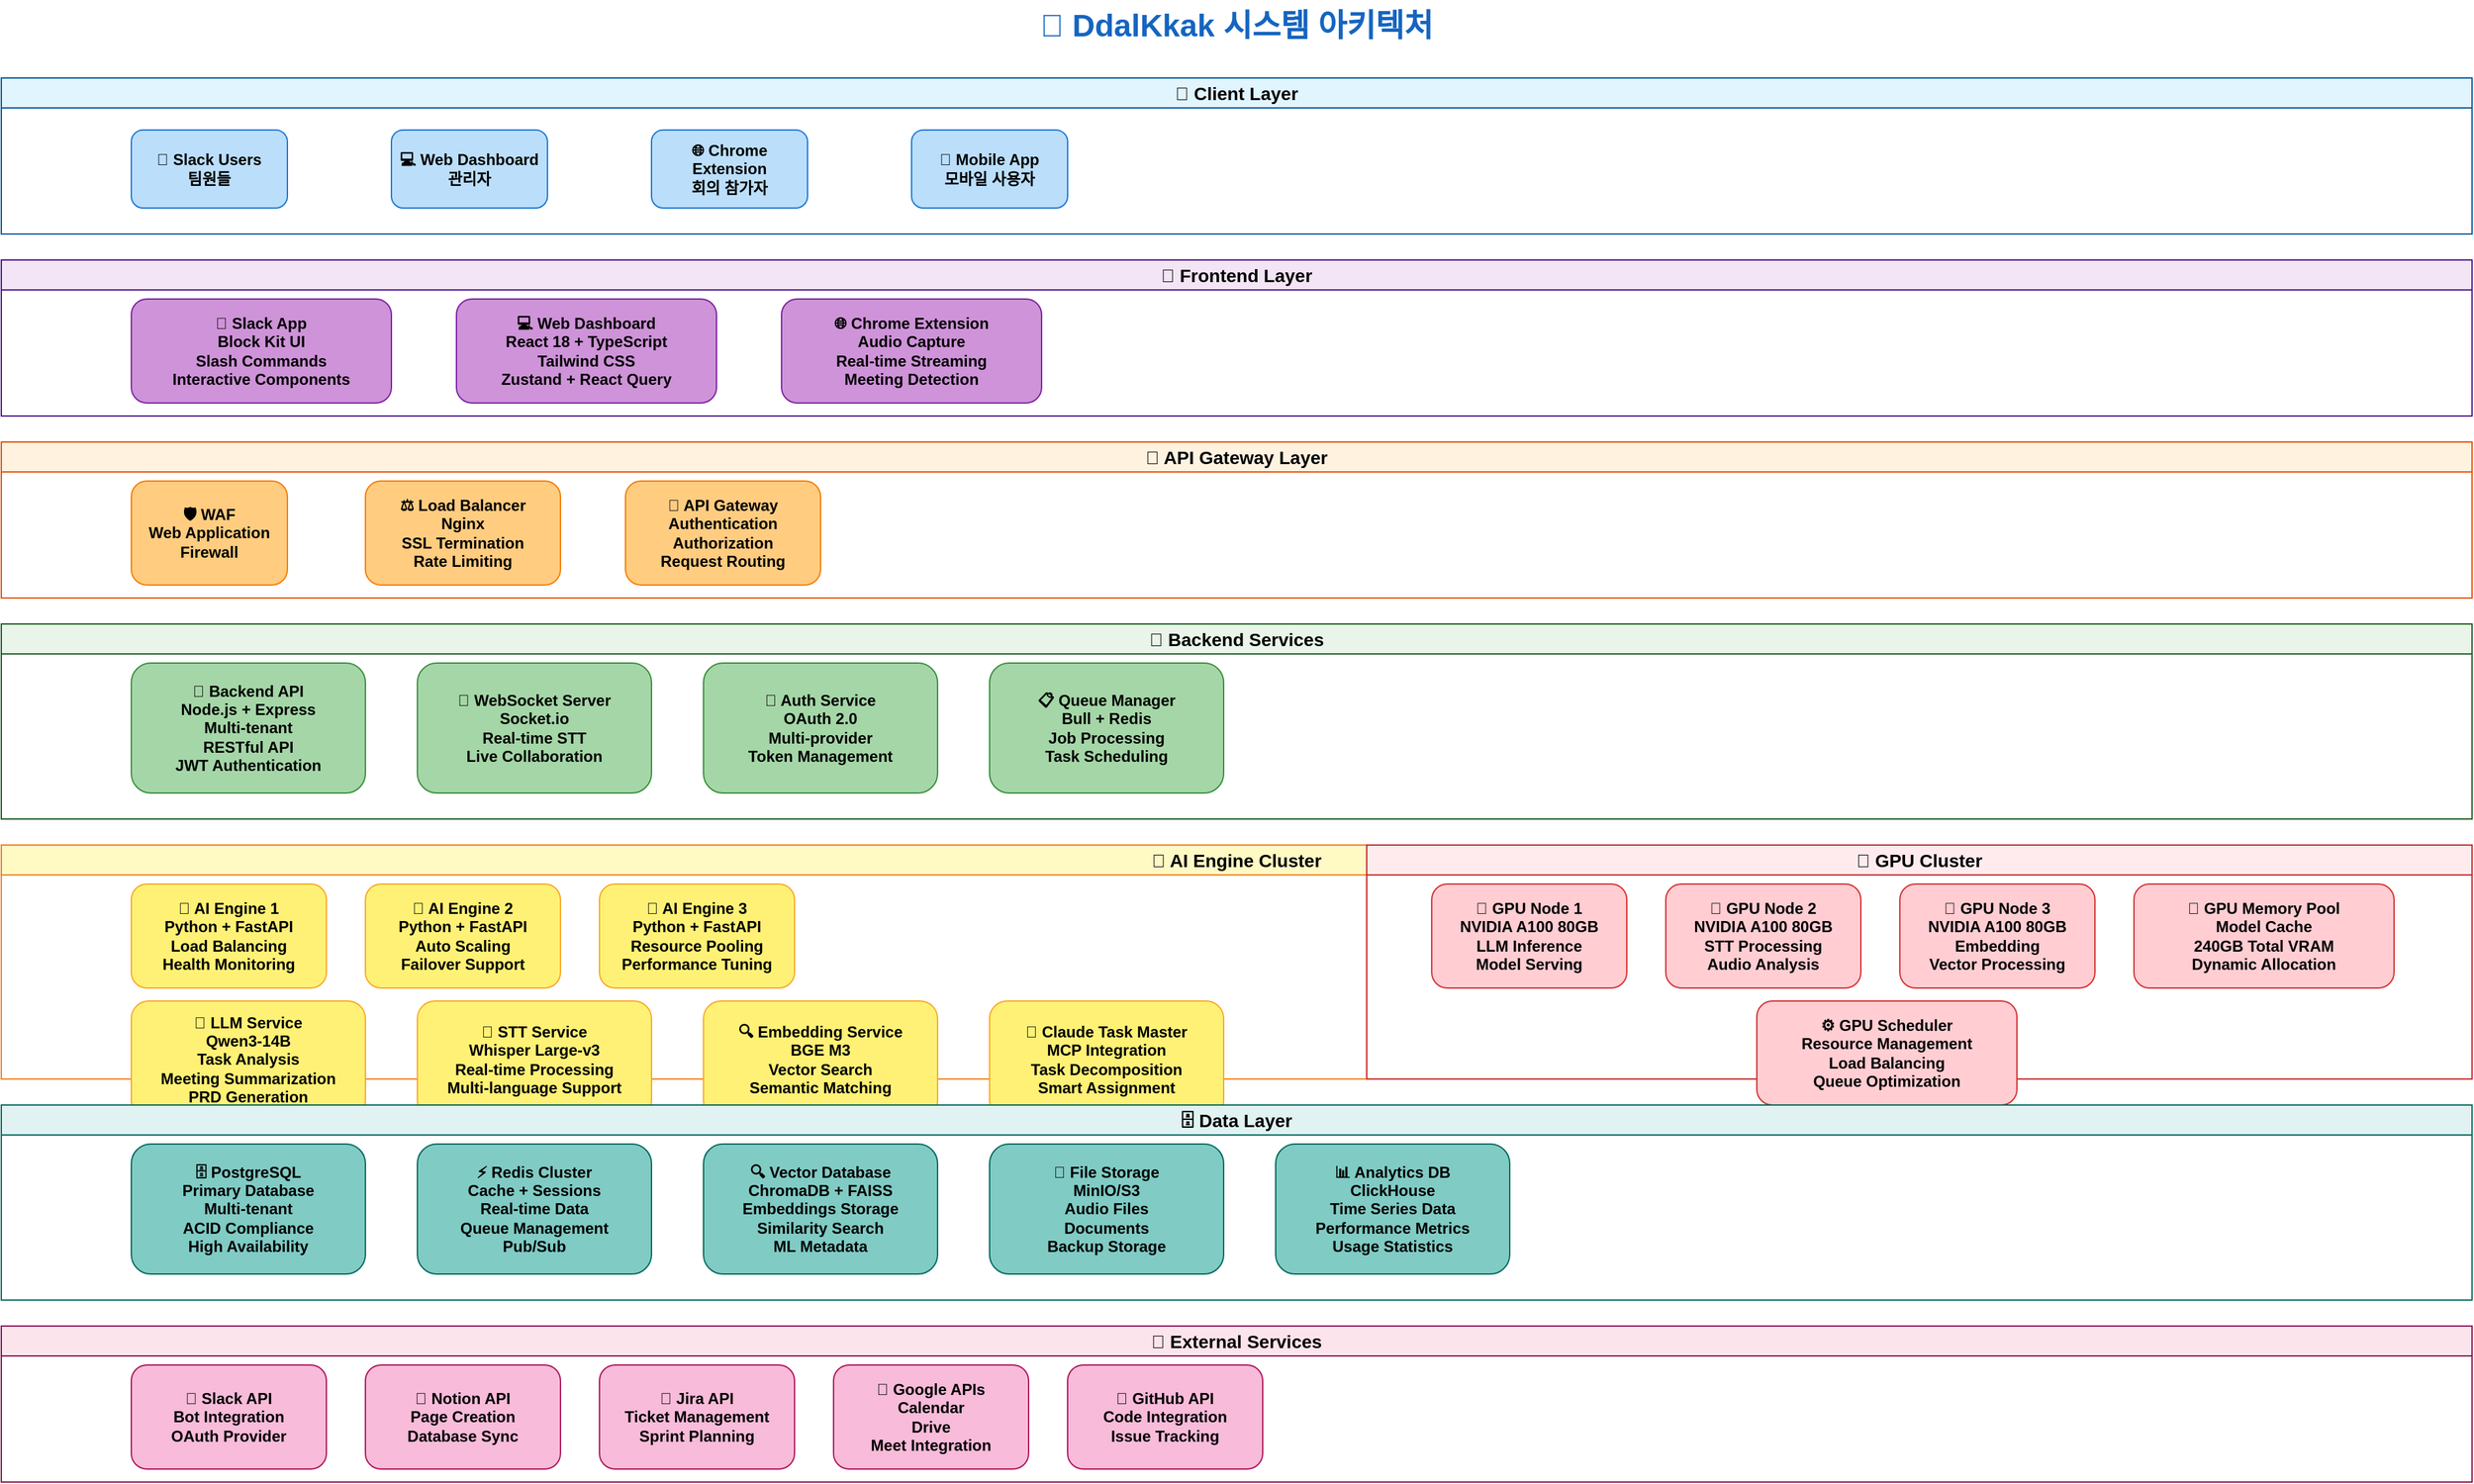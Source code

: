 <mxfile version="22.1.16" type="device">
  <diagram name="DdalKkak-Architecture" id="system-architecture">
    <mxGraphModel dx="2000" dy="1200" grid="1" gridSize="10" guides="1" tooltips="1" connect="1" arrows="1" fold="1" page="1" pageScale="1" pageWidth="2000" pageHeight="1400" math="0" shadow="0">
      <root>
        <mxCell id="0" />
        <mxCell id="1" parent="0" />
        
        <!-- 제목 -->
        <mxCell id="title" value="🚀 DdalKkak 시스템 아키텍처" style="text;html=1;strokeColor=none;fillColor=none;align=center;verticalAlign=middle;whiteSpace=wrap;rounded=0;fontSize=24;fontStyle=1;fontColor=#1565C0;" vertex="1" parent="1">
          <mxGeometry x="800" y="20" width="400" height="40" as="geometry" />
        </mxCell>
        
        <!-- 사용자 레이어 -->
        <mxCell id="client-layer" value="👥 Client Layer" style="swimlane;whiteSpace=wrap;html=1;fillColor=#e1f5fe;strokeColor=#01579b;fontStyle=1;fontSize=14;" vertex="1" parent="1">
          <mxGeometry x="50" y="80" width="1900" height="120" as="geometry" />
        </mxCell>
        
        <mxCell id="slack-users" value="👤 Slack Users&lt;br/&gt;팀원들" style="rounded=1;whiteSpace=wrap;html=1;fillColor=#bbdefb;strokeColor=#1976d2;fontStyle=1;" vertex="1" parent="client-layer">
          <mxGeometry x="100" y="40" width="120" height="60" as="geometry" />
        </mxCell>
        
        <mxCell id="web-users" value="💻 Web Dashboard&lt;br/&gt;관리자" style="rounded=1;whiteSpace=wrap;html=1;fillColor=#bbdefb;strokeColor=#1976d2;fontStyle=1;" vertex="1" parent="client-layer">
          <mxGeometry x="300" y="40" width="120" height="60" as="geometry" />
        </mxCell>
        
        <mxCell id="chrome-users" value="🌐 Chrome Extension&lt;br/&gt;회의 참가자" style="rounded=1;whiteSpace=wrap;html=1;fillColor=#bbdefb;strokeColor=#1976d2;fontStyle=1;" vertex="1" parent="client-layer">
          <mxGeometry x="500" y="40" width="120" height="60" as="geometry" />
        </mxCell>
        
        <mxCell id="mobile-users" value="📱 Mobile App&lt;br/&gt;모바일 사용자" style="rounded=1;whiteSpace=wrap;html=1;fillColor=#bbdefb;strokeColor=#1976d2;fontStyle=1;" vertex="1" parent="client-layer">
          <mxGeometry x="700" y="40" width="120" height="60" as="geometry" />
        </mxCell>
        
        <!-- 프론트엔드 레이어 -->
        <mxCell id="frontend-layer" value="🎨 Frontend Layer" style="swimlane;whiteSpace=wrap;html=1;fillColor=#f3e5f5;strokeColor=#4a148c;fontStyle=1;fontSize=14;" vertex="1" parent="1">
          <mxGeometry x="50" y="220" width="1900" height="120" as="geometry" />
        </mxCell>
        
        <mxCell id="slack-app" value="📱 Slack App&lt;br/&gt;Block Kit UI&lt;br/&gt;Slash Commands&lt;br/&gt;Interactive Components" style="rounded=1;whiteSpace=wrap;html=1;fillColor=#ce93d8;strokeColor=#7b1fa2;fontStyle=1;" vertex="1" parent="frontend-layer">
          <mxGeometry x="100" y="30" width="200" height="80" as="geometry" />
        </mxCell>
        
        <mxCell id="web-dashboard" value="💻 Web Dashboard&lt;br/&gt;React 18 + TypeScript&lt;br/&gt;Tailwind CSS&lt;br/&gt;Zustand + React Query" style="rounded=1;whiteSpace=wrap;html=1;fillColor=#ce93d8;strokeColor=#7b1fa2;fontStyle=1;" vertex="1" parent="frontend-layer">
          <mxGeometry x="350" y="30" width="200" height="80" as="geometry" />
        </mxCell>
        
        <mxCell id="chrome-ext" value="🌐 Chrome Extension&lt;br/&gt;Audio Capture&lt;br/&gt;Real-time Streaming&lt;br/&gt;Meeting Detection" style="rounded=1;whiteSpace=wrap;html=1;fillColor=#ce93d8;strokeColor=#7b1fa2;fontStyle=1;" vertex="1" parent="frontend-layer">
          <mxGeometry x="600" y="30" width="200" height="80" as="geometry" />
        </mxCell>
        
        <!-- API 게이트웨이 레이어 -->
        <mxCell id="gateway-layer" value="🔀 API Gateway Layer" style="swimlane;whiteSpace=wrap;html=1;fillColor=#fff3e0;strokeColor=#e65100;fontStyle=1;fontSize=14;" vertex="1" parent="1">
          <mxGeometry x="50" y="360" width="1900" height="120" as="geometry" />
        </mxCell>
        
        <mxCell id="waf" value="🛡️ WAF&lt;br/&gt;Web Application&lt;br/&gt;Firewall" style="rounded=1;whiteSpace=wrap;html=1;fillColor=#ffcc80;strokeColor=#f57c00;fontStyle=1;" vertex="1" parent="gateway-layer">
          <mxGeometry x="100" y="30" width="120" height="80" as="geometry" />
        </mxCell>
        
        <mxCell id="load-balancer" value="⚖️ Load Balancer&lt;br/&gt;Nginx&lt;br/&gt;SSL Termination&lt;br/&gt;Rate Limiting" style="rounded=1;whiteSpace=wrap;html=1;fillColor=#ffcc80;strokeColor=#f57c00;fontStyle=1;" vertex="1" parent="gateway-layer">
          <mxGeometry x="280" y="30" width="150" height="80" as="geometry" />
        </mxCell>
        
        <mxCell id="api-gateway" value="🔀 API Gateway&lt;br/&gt;Authentication&lt;br/&gt;Authorization&lt;br/&gt;Request Routing" style="rounded=1;whiteSpace=wrap;html=1;fillColor=#ffcc80;strokeColor=#f57c00;fontStyle=1;" vertex="1" parent="gateway-layer">
          <mxGeometry x="480" y="30" width="150" height="80" as="geometry" />
        </mxCell>
        
        <!-- 백엔드 서비스 레이어 -->
        <mxCell id="backend-layer" value="🔧 Backend Services" style="swimlane;whiteSpace=wrap;html=1;fillColor=#e8f5e8;strokeColor=#1b5e20;fontStyle=1;fontSize=14;" vertex="1" parent="1">
          <mxGeometry x="50" y="500" width="1900" height="150" as="geometry" />
        </mxCell>
        
        <mxCell id="backend-api" value="🔧 Backend API&lt;br/&gt;Node.js + Express&lt;br/&gt;Multi-tenant&lt;br/&gt;RESTful API&lt;br/&gt;JWT Authentication" style="rounded=1;whiteSpace=wrap;html=1;fillColor=#a5d6a7;strokeColor=#388e3c;fontStyle=1;" vertex="1" parent="backend-layer">
          <mxGeometry x="100" y="30" width="180" height="100" as="geometry" />
        </mxCell>
        
        <mxCell id="websocket" value="📡 WebSocket Server&lt;br/&gt;Socket.io&lt;br/&gt;Real-time STT&lt;br/&gt;Live Collaboration" style="rounded=1;whiteSpace=wrap;html=1;fillColor=#a5d6a7;strokeColor=#388e3c;fontStyle=1;" vertex="1" parent="backend-layer">
          <mxGeometry x="320" y="30" width="180" height="100" as="geometry" />
        </mxCell>
        
        <mxCell id="auth-service" value="🔐 Auth Service&lt;br/&gt;OAuth 2.0&lt;br/&gt;Multi-provider&lt;br/&gt;Token Management" style="rounded=1;whiteSpace=wrap;html=1;fillColor=#a5d6a7;strokeColor=#388e3c;fontStyle=1;" vertex="1" parent="backend-layer">
          <mxGeometry x="540" y="30" width="180" height="100" as="geometry" />
        </mxCell>
        
        <mxCell id="queue-manager" value="📋 Queue Manager&lt;br/&gt;Bull + Redis&lt;br/&gt;Job Processing&lt;br/&gt;Task Scheduling" style="rounded=1;whiteSpace=wrap;html=1;fillColor=#a5d6a7;strokeColor=#388e3c;fontStyle=1;" vertex="1" parent="backend-layer">
          <mxGeometry x="760" y="30" width="180" height="100" as="geometry" />
        </mxCell>
        
        <!-- AI 엔진 클러스터 -->
        <mxCell id="ai-layer" value="🤖 AI Engine Cluster" style="swimlane;whiteSpace=wrap;html=1;fillColor=#fff9c4;strokeColor=#f57f17;fontStyle=1;fontSize=14;" vertex="1" parent="1">
          <mxGeometry x="50" y="670" width="1900" height="180" as="geometry" />
        </mxCell>
        
        <mxCell id="ai-engine-1" value="🤖 AI Engine 1&lt;br/&gt;Python + FastAPI&lt;br/&gt;Load Balancing&lt;br/&gt;Health Monitoring" style="rounded=1;whiteSpace=wrap;html=1;fillColor=#fff176;strokeColor=#f9a825;fontStyle=1;" vertex="1" parent="ai-layer">
          <mxGeometry x="100" y="30" width="150" height="80" as="geometry" />
        </mxCell>
        
        <mxCell id="ai-engine-2" value="🤖 AI Engine 2&lt;br/&gt;Python + FastAPI&lt;br/&gt;Auto Scaling&lt;br/&gt;Failover Support" style="rounded=1;whiteSpace=wrap;html=1;fillColor=#fff176;strokeColor=#f9a825;fontStyle=1;" vertex="1" parent="ai-layer">
          <mxGeometry x="280" y="30" width="150" height="80" as="geometry" />
        </mxCell>
        
        <mxCell id="ai-engine-3" value="🤖 AI Engine 3&lt;br/&gt;Python + FastAPI&lt;br/&gt;Resource Pooling&lt;br/&gt;Performance Tuning" style="rounded=1;whiteSpace=wrap;html=1;fillColor=#fff176;strokeColor=#f9a825;fontStyle=1;" vertex="1" parent="ai-layer">
          <mxGeometry x="460" y="30" width="150" height="80" as="geometry" />
        </mxCell>
        
        <mxCell id="llm-service" value="🧠 LLM Service&lt;br/&gt;Qwen3-14B&lt;br/&gt;Task Analysis&lt;br/&gt;Meeting Summarization&lt;br/&gt;PRD Generation" style="rounded=1;whiteSpace=wrap;html=1;fillColor=#fff176;strokeColor=#f9a825;fontStyle=1;" vertex="1" parent="ai-layer">
          <mxGeometry x="100" y="120" width="180" height="90" as="geometry" />
        </mxCell>
        
        <mxCell id="stt-service" value="🎤 STT Service&lt;br/&gt;Whisper Large-v3&lt;br/&gt;Real-time Processing&lt;br/&gt;Multi-language Support" style="rounded=1;whiteSpace=wrap;html=1;fillColor=#fff176;strokeColor=#f9a825;fontStyle=1;" vertex="1" parent="ai-layer">
          <mxGeometry x="320" y="120" width="180" height="90" as="geometry" />
        </mxCell>
        
        <mxCell id="embedding-service" value="🔍 Embedding Service&lt;br/&gt;BGE M3&lt;br/&gt;Vector Search&lt;br/&gt;Semantic Matching" style="rounded=1;whiteSpace=wrap;html=1;fillColor=#fff176;strokeColor=#f9a825;fontStyle=1;" vertex="1" parent="ai-layer">
          <mxGeometry x="540" y="120" width="180" height="90" as="geometry" />
        </mxCell>
        
        <mxCell id="task-master" value="🧠 Claude Task Master&lt;br/&gt;MCP Integration&lt;br/&gt;Task Decomposition&lt;br/&gt;Smart Assignment" style="rounded=1;whiteSpace=wrap;html=1;fillColor=#fff176;strokeColor=#f9a825;fontStyle=1;" vertex="1" parent="ai-layer">
          <mxGeometry x="760" y="120" width="180" height="90" as="geometry" />
        </mxCell>
        
        <!-- GPU 클러스터 -->
        <mxCell id="gpu-layer" value="🚀 GPU Cluster" style="swimlane;whiteSpace=wrap;html=1;fillColor=#ffebee;strokeColor=#c62828;fontStyle=1;fontSize=14;" vertex="1" parent="1">
          <mxGeometry x="1100" y="670" width="850" height="180" as="geometry" />
        </mxCell>
        
        <mxCell id="gpu-node-1" value="🚀 GPU Node 1&lt;br/&gt;NVIDIA A100 80GB&lt;br/&gt;LLM Inference&lt;br/&gt;Model Serving" style="rounded=1;whiteSpace=wrap;html=1;fillColor=#ffcdd2;strokeColor=#d32f2f;fontStyle=1;" vertex="1" parent="gpu-layer">
          <mxGeometry x="50" y="30" width="150" height="80" as="geometry" />
        </mxCell>
        
        <mxCell id="gpu-node-2" value="🚀 GPU Node 2&lt;br/&gt;NVIDIA A100 80GB&lt;br/&gt;STT Processing&lt;br/&gt;Audio Analysis" style="rounded=1;whiteSpace=wrap;html=1;fillColor=#ffcdd2;strokeColor=#d32f2f;fontStyle=1;" vertex="1" parent="gpu-layer">
          <mxGeometry x="230" y="30" width="150" height="80" as="geometry" />
        </mxCell>
        
        <mxCell id="gpu-node-3" value="🚀 GPU Node 3&lt;br/&gt;NVIDIA A100 80GB&lt;br/&gt;Embedding&lt;br/&gt;Vector Processing" style="rounded=1;whiteSpace=wrap;html=1;fillColor=#ffcdd2;strokeColor=#d32f2f;fontStyle=1;" vertex="1" parent="gpu-layer">
          <mxGeometry x="410" y="30" width="150" height="80" as="geometry" />
        </mxCell>
        
        <mxCell id="gpu-memory" value="💾 GPU Memory Pool&lt;br/&gt;Model Cache&lt;br/&gt;240GB Total VRAM&lt;br/&gt;Dynamic Allocation" style="rounded=1;whiteSpace=wrap;html=1;fillColor=#ffcdd2;strokeColor=#d32f2f;fontStyle=1;" vertex="1" parent="gpu-layer">
          <mxGeometry x="590" y="30" width="200" height="80" as="geometry" />
        </mxCell>
        
        <mxCell id="gpu-scheduler" value="⚙️ GPU Scheduler&lt;br/&gt;Resource Management&lt;br/&gt;Load Balancing&lt;br/&gt;Queue Optimization" style="rounded=1;whiteSpace=wrap;html=1;fillColor=#ffcdd2;strokeColor=#d32f2f;fontStyle=1;" vertex="1" parent="gpu-layer">
          <mxGeometry x="300" y="120" width="200" height="80" as="geometry" />
        </mxCell>
        
        <!-- 데이터 레이어 -->
        <mxCell id="data-layer" value="🗄️ Data Layer" style="swimlane;whiteSpace=wrap;html=1;fillColor=#e0f2f1;strokeColor=#00695c;fontStyle=1;fontSize=14;" vertex="1" parent="1">
          <mxGeometry x="50" y="870" width="1900" height="150" as="geometry" />
        </mxCell>
        
        <mxCell id="postgresql" value="🗄️ PostgreSQL&lt;br/&gt;Primary Database&lt;br/&gt;Multi-tenant&lt;br/&gt;ACID Compliance&lt;br/&gt;High Availability" style="rounded=1;whiteSpace=wrap;html=1;fillColor=#80cbc4;strokeColor=#00695c;fontStyle=1;" vertex="1" parent="data-layer">
          <mxGeometry x="100" y="30" width="180" height="100" as="geometry" />
        </mxCell>
        
        <mxCell id="redis" value="⚡ Redis Cluster&lt;br/&gt;Cache + Sessions&lt;br/&gt;Real-time Data&lt;br/&gt;Queue Management&lt;br/&gt;Pub/Sub" style="rounded=1;whiteSpace=wrap;html=1;fillColor=#80cbc4;strokeColor=#00695c;fontStyle=1;" vertex="1" parent="data-layer">
          <mxGeometry x="320" y="30" width="180" height="100" as="geometry" />
        </mxCell>
        
        <mxCell id="vector-db" value="🔍 Vector Database&lt;br/&gt;ChromaDB + FAISS&lt;br/&gt;Embeddings Storage&lt;br/&gt;Similarity Search&lt;br/&gt;ML Metadata" style="rounded=1;whiteSpace=wrap;html=1;fillColor=#80cbc4;strokeColor=#00695c;fontStyle=1;" vertex="1" parent="data-layer">
          <mxGeometry x="540" y="30" width="180" height="100" as="geometry" />
        </mxCell>
        
        <mxCell id="file-storage" value="📁 File Storage&lt;br/&gt;MinIO/S3&lt;br/&gt;Audio Files&lt;br/&gt;Documents&lt;br/&gt;Backup Storage" style="rounded=1;whiteSpace=wrap;html=1;fillColor=#80cbc4;strokeColor=#00695c;fontStyle=1;" vertex="1" parent="data-layer">
          <mxGeometry x="760" y="30" width="180" height="100" as="geometry" />
        </mxCell>
        
        <mxCell id="analytics-db" value="📊 Analytics DB&lt;br/&gt;ClickHouse&lt;br/&gt;Time Series Data&lt;br/&gt;Performance Metrics&lt;br/&gt;Usage Statistics" style="rounded=1;whiteSpace=wrap;html=1;fillColor=#80cbc4;strokeColor=#00695c;fontStyle=1;" vertex="1" parent="data-layer">
          <mxGeometry x="980" y="30" width="180" height="100" as="geometry" />
        </mxCell>
        
        <!-- 외부 서비스 -->
        <mxCell id="external-layer" value="🔗 External Services" style="swimlane;whiteSpace=wrap;html=1;fillColor=#fce4ec;strokeColor=#880e4f;fontStyle=1;fontSize=14;" vertex="1" parent="1">
          <mxGeometry x="50" y="1040" width="1900" height="120" as="geometry" />
        </mxCell>
        
        <mxCell id="slack-api" value="📱 Slack API&lt;br/&gt;Bot Integration&lt;br/&gt;OAuth Provider" style="rounded=1;whiteSpace=wrap;html=1;fillColor=#f8bbd9;strokeColor=#ad1457;fontStyle=1;" vertex="1" parent="external-layer">
          <mxGeometry x="100" y="30" width="150" height="80" as="geometry" />
        </mxCell>
        
        <mxCell id="notion-api" value="📝 Notion API&lt;br/&gt;Page Creation&lt;br/&gt;Database Sync" style="rounded=1;whiteSpace=wrap;html=1;fillColor=#f8bbd9;strokeColor=#ad1457;fontStyle=1;" vertex="1" parent="external-layer">
          <mxGeometry x="280" y="30" width="150" height="80" as="geometry" />
        </mxCell>
        
        <mxCell id="jira-api" value="🎯 Jira API&lt;br/&gt;Ticket Management&lt;br/&gt;Sprint Planning" style="rounded=1;whiteSpace=wrap;html=1;fillColor=#f8bbd9;strokeColor=#ad1457;fontStyle=1;" vertex="1" parent="external-layer">
          <mxGeometry x="460" y="30" width="150" height="80" as="geometry" />
        </mxCell>
        
        <mxCell id="google-api" value="📅 Google APIs&lt;br/&gt;Calendar&lt;br/&gt;Drive&lt;br/&gt;Meet Integration" style="rounded=1;whiteSpace=wrap;html=1;fillColor=#f8bbd9;strokeColor=#ad1457;fontStyle=1;" vertex="1" parent="external-layer">
          <mxGeometry x="640" y="30" width="150" height="80" as="geometry" />
        </mxCell>
        
        <mxCell id="github-api" value="🐙 GitHub API&lt;br/&gt;Code Integration&lt;br/&gt;Issue Tracking" style="rounded=1;whiteSpace=wrap;html=1;fillColor=#f8bbd9;strokeColor=#ad1457;fontStyle=1;" vertex="1" parent="external-layer">
          <mxGeometry x="820" y="30" width="150" height="80" as="geometry" />
        </mxCell>
        
        <!-- 모니터링 & 인프라 -->
        <mxCell id="monitoring-layer" value="📊 Monitoring & Infrastructure" style="swimlane;whiteSpace=wrap;html=1;fillColor=#f1f8e9;strokeColor=#33691e;fontStyle=1;fontSize=14;" vertex="1" parent="1">
          <mxGeometry x="50" y="1180" width="1900" height="120" as="geometry" />
        </mxCell>
        
        <mxCell id="prometheus" value="📊 Prometheus&lt;br/&gt;Metrics Collection&lt;br/&gt;Time Series DB" style="rounded=1;whiteSpace=wrap;html=1;fillColor=#c5e1a5;strokeColor=#689f38;fontStyle=1;" vertex="1" parent="monitoring-layer">
          <mxGeometry x="100" y="30" width="150" height="80" as="geometry" />
        </mxCell>
        
        <mxCell id="grafana" value="📈 Grafana&lt;br/&gt;Dashboards&lt;br/&gt;Visualization" style="rounded=1;whiteSpace=wrap;html=1;fillColor=#c5e1a5;strokeColor=#689f38;fontStyle=1;" vertex="1" parent="monitoring-layer">
          <mxGeometry x="280" y="30" width="150" height="80" as="geometry" />
        </mxCell>
        
        <mxCell id="elk-stack" value="📋 ELK Stack&lt;br/&gt;Log Management&lt;br/&gt;Search & Analytics" style="rounded=1;whiteSpace=wrap;html=1;fillColor=#c5e1a5;strokeColor=#689f38;fontStyle=1;" vertex="1" parent="monitoring-layer">
          <mxGeometry x="460" y="30" width="150" height="80" as="geometry" />
        </mxCell>
        
        <mxCell id="sentry" value="🚨 Sentry&lt;br/&gt;Error Tracking&lt;br/&gt;Performance Monitoring" style="rounded=1;whiteSpace=wrap;html=1;fillColor=#c5e1a5;strokeColor=#689f38;fontStyle=1;" vertex="1" parent="monitoring-layer">
          <mxGeometry x="640" y="30" width="150" height="80" as="geometry" />
        </mxCell>
        
        <mxCell id="alertmanager" value="🔔 AlertManager&lt;br/&gt;Notifications&lt;br/&gt;Incident Response" style="rounded=1;whiteSpace=wrap;html=1;fillColor=#c5e1a5;strokeColor=#689f38;fontStyle=1;" vertex="1" parent="monitoring-layer">
          <mxGeometry x="820" y="30" width="150" height="80" as="geometry" />
        </mxCell>
        
        <!-- 보안 & DevOps -->
        <mxCell id="security-layer" value="🛡️ Security & DevOps" style="swimlane;whiteSpace=wrap;html=1;fillColor=#e8eaf6;strokeColor=#283593;fontStyle=1;fontSize=14;startSize=30;" vertex="1" parent="1">
          <mxGeometry x="1000" y="1180" width="950" height="120" as="geometry" />
        </mxCell>
        
        <mxCell id="cicd" value="🔄 CI/CD Pipeline&lt;br/&gt;GitHub Actions&lt;br/&gt;Docker Registry&lt;br/&gt;Auto Deployment" style="rounded=1;whiteSpace=wrap;html=1;fillColor=#c5cae9;strokeColor=#3f51b5;fontStyle=1;" vertex="1" parent="security-layer">
          <mxGeometry x="50" y="40" width="150" height="70" as="geometry" />
        </mxCell>
        
        <mxCell id="backup" value="💾 Backup System&lt;br/&gt;Automated Backups&lt;br/&gt;Disaster Recovery" style="rounded=1;whiteSpace=wrap;html=1;fillColor=#c5cae9;strokeColor=#3f51b5;fontStyle=1;" vertex="1" parent="security-layer">
          <mxGeometry x="230" y="40" width="150" height="70" as="geometry" />
        </mxCell>
        
        <mxCell id="vpn" value="🔒 VPN Gateway&lt;br/&gt;Secure Access&lt;br/&gt;Network Isolation" style="rounded=1;whiteSpace=wrap;html=1;fillColor=#c5cae9;strokeColor=#3f51b5;fontStyle=1;" vertex="1" parent="security-layer">
          <mxGeometry x="410" y="40" width="150" height="70" as="geometry" />
        </mxCell>
        
        <mxCell id="secrets" value="🔐 Secrets Manager&lt;br/&gt;Key Management&lt;br/&gt;Encryption" style="rounded=1;whiteSpace=wrap;html=1;fillColor=#c5cae9;strokeColor=#3f51b5;fontStyle=1;" vertex="1" parent="security-layer">
          <mxGeometry x="590" y="40" width="150" height="70" as="geometry" />
        </mxCell>
        
        <!-- 연결선들 -->
        
        <!-- 클라이언트 → 프론트엔드 -->
        <mxCell id="conn1" value="" style="endArrow=classic;html=1;rounded=0;strokeColor=#1976d2;strokeWidth=2;" edge="1" parent="1" source="slack-users" target="slack-app">
          <mxGeometry width="50" height="50" relative="1" as="geometry">
            <mxPoint x="200" y="200" as="sourcePoint" />
            <mxPoint x="250" y="150" as="targetPoint" />
          </mxGeometry>
        </mxCell>
        
        <mxCell id="conn2" value="" style="endArrow=classic;html=1;rounded=0;strokeColor=#1976d2;strokeWidth=2;" edge="1" parent="1" source="web-users" target="web-dashboard">
          <mxGeometry width="50" height="50" relative="1" as="geometry">
            <mxPoint x="400" y="200" as="sourcePoint" />
            <mxPoint x="450" y="150" as="targetPoint" />
          </mxGeometry>
        </mxCell>
        
        <mxCell id="conn3" value="" style="endArrow=classic;html=1;rounded=0;strokeColor=#1976d2;strokeWidth=2;" edge="1" parent="1" source="chrome-users" target="chrome-ext">
          <mxGeometry width="50" height="50" relative="1" as="geometry">
            <mxPoint x="600" y="200" as="sourcePoint" />
            <mxPoint x="650" y="150" as="targetPoint" />
          </mxGeometry>
        </mxCell>
        
        <!-- 프론트엔드 → 게이트웨이 -->
        <mxCell id="conn4" value="" style="endArrow=classic;html=1;rounded=0;strokeColor=#7b1fa2;strokeWidth=2;" edge="1" parent="1" source="slack-app" target="waf">
          <mxGeometry width="50" height="50" relative="1" as="geometry">
            <mxPoint x="200" y="340" as="sourcePoint" />
            <mxPoint x="250" y="290" as="targetPoint" />
          </mxGeometry>
        </mxCell>
        
        <mxCell id="conn5" value="" style="endArrow=classic;html=1;rounded=0;strokeColor=#7b1fa2;strokeWidth=2;" edge="1" parent="1" source="web-dashboard" target="load-balancer">
          <mxGeometry width="50" height="50" relative="1" as="geometry">
            <mxPoint x="450" y="340" as="sourcePoint" />
            <mxPoint x="500" y="290" as="targetPoint" />
          </mxGeometry>
        </mxCell>
        
        <mxCell id="conn6" value="WebSocket" style="endArrow=classic;html=1;rounded=0;strokeColor=#7b1fa2;strokeWidth=2;labelBackgroundColor=#ffffff;" edge="1" parent="1" source="chrome-ext" target="websocket">
          <mxGeometry width="50" height="50" relative="1" as="geometry">
            <mxPoint x="700" y="340" as="sourcePoint" />
            <mxPoint x="750" y="290" as="targetPoint" />
          </mxGeometry>
        </mxCell>
        
        <!-- 게이트웨이 → 백엔드 -->
        <mxCell id="conn7" value="" style="endArrow=classic;html=1;rounded=0;strokeColor=#f57c00;strokeWidth=2;" edge="1" parent="1" source="api-gateway" target="backend-api">
          <mxGeometry width="50" height="50" relative="1" as="geometry">
            <mxPoint x="555" y="480" as="sourcePoint" />
            <mxPoint x="605" y="430" as="targetPoint" />
          </mxGeometry>
        </mxCell>
        
        <mxCell id="conn8" value="" style="endArrow=classic;html=1;rounded=0;strokeColor=#f57c00;strokeWidth=2;" edge="1" parent="1" source="load-balancer" target="auth-service">
          <mxGeometry width="50" height="50" relative="1" as="geometry">
            <mxPoint x="355" y="480" as="sourcePoint" />
            <mxPoint x="405" y="430" as="targetPoint" />
          </mxGeometry>
        </mxCell>
        
        <!-- 백엔드 → AI 엔진 -->
        <mxCell id="conn9" value="Queue" style="endArrow=classic;html=1;rounded=0;strokeColor=#388e3c;strokeWidth=2;labelBackgroundColor=#ffffff;" edge="1" parent="1" source="queue-manager" target="ai-engine-1">
          <mxGeometry width="50" height="50" relative="1" as="geometry">
            <mxPoint x="850" y="650" as="sourcePoint" />
            <mxPoint x="900" y="600" as="targetPoint" />
          </mxGeometry>
        </mxCell>
        
        <mxCell id="conn10" value="Real-time" style="endArrow=classic;html=1;rounded=0;strokeColor=#388e3c;strokeWidth=2;labelBackgroundColor=#ffffff;" edge="1" parent="1" source="websocket" target="stt-service">
          <mxGeometry width="50" height="50" relative="1" as="geometry">
            <mxPoint x="420" y="650" as="sourcePoint" />
            <mxPoint x="470" y="600" as="targetPoint" />
          </mxGeometry>
        </mxCell>
        
        <!-- AI 엔진 → GPU -->
        <mxCell id="conn11" value="GPU Compute" style="endArrow=classic;html=1;rounded=0;strokeColor=#f9a825;strokeWidth=2;labelBackgroundColor=#ffffff;" edge="1" parent="1" source="llm-service" target="gpu-node-1">
          <mxGeometry width="50" height="50" relative="1" as="geometry">
            <mxPoint x="280" y="790" as="sourcePoint" />
            <mxPoint x="330" y="740" as="targetPoint" />
          </mxGeometry>
        </mxCell>
        
        <mxCell id="conn12" value="STT Processing" style="endArrow=classic;html=1;rounded=0;strokeColor=#f9a825;strokeWidth=2;labelBackgroundColor=#ffffff;" edge="1" parent="1" source="stt-service" target="gpu-node-2">
          <mxGeometry width="50" height="50" relative="1" as="geometry">
            <mxPoint x="500" y="790" as="sourcePoint" />
            <mxPoint x="550" y="740" as="targetPoint" />
          </mxGeometry>
        </mxCell>
        
        <mxCell id="conn13" value="Vector Compute" style="endArrow=classic;html=1;rounded=0;strokeColor=#f9a825;strokeWidth=2;labelBackgroundColor=#ffffff;" edge="1" parent="1" source="embedding-service" target="gpu-node-3">
          <mxGeometry width="50" height="50" relative="1" as="geometry">
            <mxPoint x="720" y="790" as="sourcePoint" />
            <mxPoint x="770" y="740" as="targetPoint" />
          </mxGeometry>
        </mxCell>
        
        <!-- 백엔드 → 데이터베이스 -->
        <mxCell id="conn14" value="CRUD" style="endArrow=classic;html=1;rounded=0;strokeColor=#388e3c;strokeWidth=2;labelBackgroundColor=#ffffff;" edge="1" parent="1" source="backend-api" target="postgresql">
          <mxGeometry width="50" height="50" relative="1" as="geometry">
            <mxPoint x="190" y="650" as="sourcePoint" />
            <mxPoint x="240" y="600" as="targetPoint" />
          </mxGeometry>
        </mxCell>
        
        <mxCell id="conn15" value="Cache" style="endArrow=classic;html=1;rounded=0;strokeColor=#388e3c;strokeWidth=2;labelBackgroundColor=#ffffff;" edge="1" parent="1" source="websocket" target="redis">
          <mxGeometry width="50" height="50" relative="1" as="geometry">
            <mxPoint x="420" y="650" as="sourcePoint" />
            <mxPoint x="470" y="600" as="targetPoint" />
          </mxGeometry>
        </mxCell>
        
        <mxCell id="conn16" value="Vectors" style="endArrow=classic;html=1;rounded=0;strokeColor=#f9a825;strokeWidth=2;labelBackgroundColor=#ffffff;" edge="1" parent="1" source="embedding-service" target="vector-db">
          <mxGeometry width="50" height="50" relative="1" as="geometry">
            <mxPoint x="630" y="790" as="sourcePoint" />
            <mxPoint x="680" y="740" as="targetPoint" />
          </mxGeometry>
        </mxCell>
        
        <!-- 백엔드 → 외부 서비스 -->
        <mxCell id="conn17" value="OAuth" style="endArrow=classic;html=1;rounded=0;strokeColor=#388e3c;strokeWidth=2;labelBackgroundColor=#ffffff;" edge="1" parent="1" source="auth-service" target="slack-api">
          <mxGeometry width="50" height="50" relative="1" as="geometry">
            <mxPoint x="630" y="650" as="sourcePoint" />
            <mxPoint x="680" y="600" as="targetPoint" />
          </mxGeometry>
        </mxCell>
        
        <mxCell id="conn18" value="API Calls" style="endArrow=classic;html=1;rounded=0;strokeColor=#388e3c;strokeWidth=2;labelBackgroundColor=#ffffff;" edge="1" parent="1" source="backend-api" target="notion-api">
          <mxGeometry width="50" height="50" relative="1" as="geometry">
            <mxPoint x="280" y="650" as="sourcePoint" />
            <mxPoint x="330" y="600" as="targetPoint" />
          </mxGeometry>
        </mxCell>
        
        <!-- 모니터링 연결 -->
        <mxCell id="conn19" value="Metrics" style="endArrow=classic;html=1;rounded=0;strokeColor=#689f38;strokeWidth=1;dashed=1;labelBackgroundColor=#ffffff;" edge="1" parent="1" source="backend-api" target="prometheus">
          <mxGeometry width="50" height="50" relative="1" as="geometry">
            <mxPoint x="190" y="650" as="sourcePoint" />
            <mxPoint x="240" y="600" as="targetPoint" />
          </mxGeometry>
        </mxCell>
        
        <mxCell id="conn20" value="Logs" style="endArrow=classic;html=1;rounded=0;strokeColor=#689f38;strokeWidth=1;dashed=1;labelBackgroundColor=#ffffff;" edge="1" parent="1" source="ai-engine-1" target="elk-stack">
          <mxGeometry width="50" height="50" relative="1" as="geometry">
            <mxPoint x="175" y="750" as="sourcePoint" />
            <mxPoint x="225" y="700" as="targetPoint" />
          </mxGeometry>
        </mxCell>
        
        <!-- 범례 -->
        <mxCell id="legend" value="🔗 연결 유형&lt;br/&gt;━━━ HTTP/REST API&lt;br/&gt;┅┅┅ WebSocket&lt;br/&gt;╌╌╌ Queue/Async&lt;br/&gt;⋯⋯⋯ Monitoring" style="rounded=1;whiteSpace=wrap;html=1;fillColor=#f5f5f5;strokeColor=#666666;fontStyle=1;align=left;" vertex="1" parent="1">
          <mxGeometry x="1400" y="80" width="200" height="120" as="geometry" />
        </mxCell>
        
        <!-- 성능 지표 -->
        <mxCell id="performance" value="⚡ 성능 목표&lt;br/&gt;• STT 지연: &lt;2초&lt;br/&gt;• LLM 처리: &lt;1분&lt;br/&gt;• 전체 워크플로우: &lt;3분&lt;br/&gt;• 동시 사용자: 1,000명&lt;br/&gt;• 가용성: 99.9%" style="rounded=1;whiteSpace=wrap;html=1;fillColor=#e8f5e8;strokeColor=#1b5e20;fontStyle=1;align=left;" vertex="1" parent="1">
          <mxGeometry x="1650" y="80" width="200" height="120" as="geometry" />
        </mxCell>
        
      </root>
    </mxGraphModel>
  </diagram>
</mxfile>